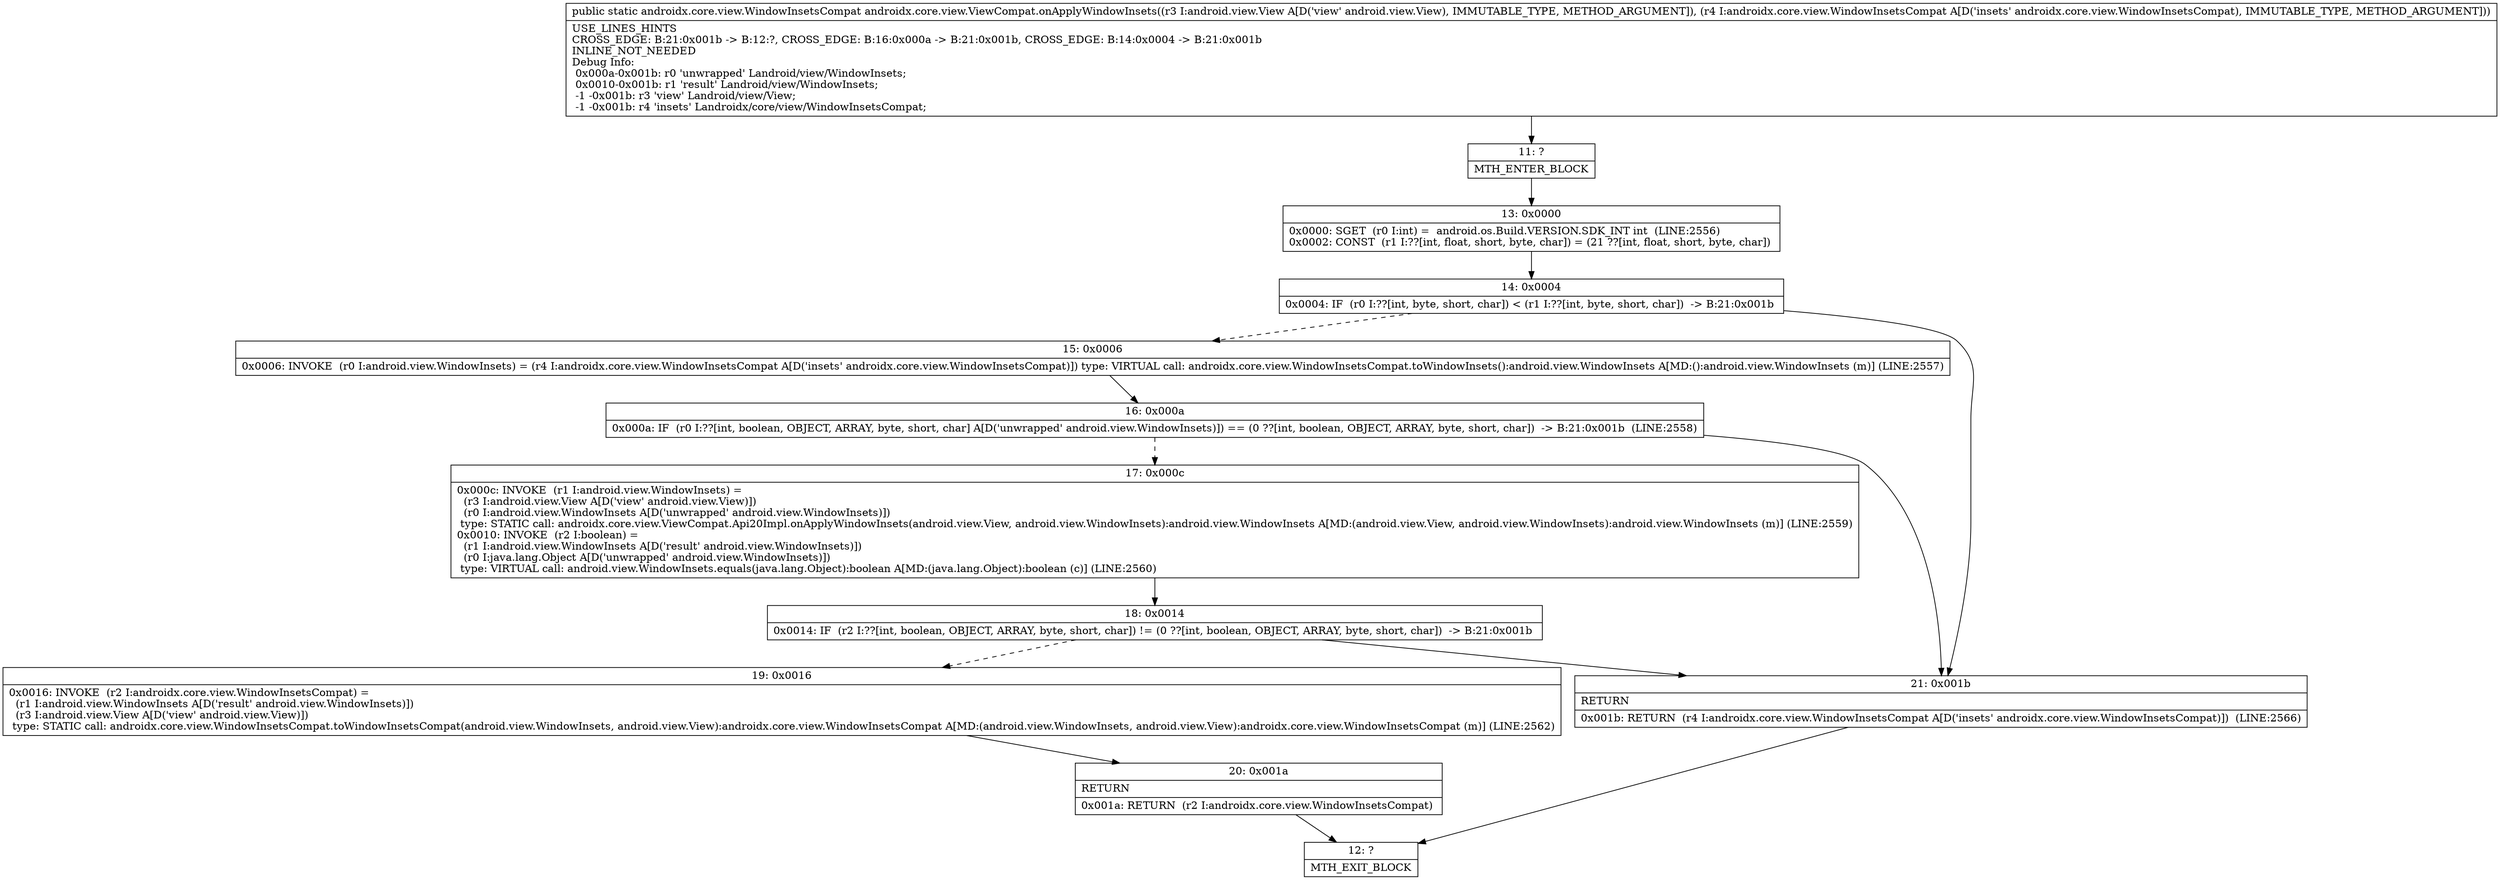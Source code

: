 digraph "CFG forandroidx.core.view.ViewCompat.onApplyWindowInsets(Landroid\/view\/View;Landroidx\/core\/view\/WindowInsetsCompat;)Landroidx\/core\/view\/WindowInsetsCompat;" {
Node_11 [shape=record,label="{11\:\ ?|MTH_ENTER_BLOCK\l}"];
Node_13 [shape=record,label="{13\:\ 0x0000|0x0000: SGET  (r0 I:int) =  android.os.Build.VERSION.SDK_INT int  (LINE:2556)\l0x0002: CONST  (r1 I:??[int, float, short, byte, char]) = (21 ??[int, float, short, byte, char]) \l}"];
Node_14 [shape=record,label="{14\:\ 0x0004|0x0004: IF  (r0 I:??[int, byte, short, char]) \< (r1 I:??[int, byte, short, char])  \-\> B:21:0x001b \l}"];
Node_15 [shape=record,label="{15\:\ 0x0006|0x0006: INVOKE  (r0 I:android.view.WindowInsets) = (r4 I:androidx.core.view.WindowInsetsCompat A[D('insets' androidx.core.view.WindowInsetsCompat)]) type: VIRTUAL call: androidx.core.view.WindowInsetsCompat.toWindowInsets():android.view.WindowInsets A[MD:():android.view.WindowInsets (m)] (LINE:2557)\l}"];
Node_16 [shape=record,label="{16\:\ 0x000a|0x000a: IF  (r0 I:??[int, boolean, OBJECT, ARRAY, byte, short, char] A[D('unwrapped' android.view.WindowInsets)]) == (0 ??[int, boolean, OBJECT, ARRAY, byte, short, char])  \-\> B:21:0x001b  (LINE:2558)\l}"];
Node_17 [shape=record,label="{17\:\ 0x000c|0x000c: INVOKE  (r1 I:android.view.WindowInsets) = \l  (r3 I:android.view.View A[D('view' android.view.View)])\l  (r0 I:android.view.WindowInsets A[D('unwrapped' android.view.WindowInsets)])\l type: STATIC call: androidx.core.view.ViewCompat.Api20Impl.onApplyWindowInsets(android.view.View, android.view.WindowInsets):android.view.WindowInsets A[MD:(android.view.View, android.view.WindowInsets):android.view.WindowInsets (m)] (LINE:2559)\l0x0010: INVOKE  (r2 I:boolean) = \l  (r1 I:android.view.WindowInsets A[D('result' android.view.WindowInsets)])\l  (r0 I:java.lang.Object A[D('unwrapped' android.view.WindowInsets)])\l type: VIRTUAL call: android.view.WindowInsets.equals(java.lang.Object):boolean A[MD:(java.lang.Object):boolean (c)] (LINE:2560)\l}"];
Node_18 [shape=record,label="{18\:\ 0x0014|0x0014: IF  (r2 I:??[int, boolean, OBJECT, ARRAY, byte, short, char]) != (0 ??[int, boolean, OBJECT, ARRAY, byte, short, char])  \-\> B:21:0x001b \l}"];
Node_19 [shape=record,label="{19\:\ 0x0016|0x0016: INVOKE  (r2 I:androidx.core.view.WindowInsetsCompat) = \l  (r1 I:android.view.WindowInsets A[D('result' android.view.WindowInsets)])\l  (r3 I:android.view.View A[D('view' android.view.View)])\l type: STATIC call: androidx.core.view.WindowInsetsCompat.toWindowInsetsCompat(android.view.WindowInsets, android.view.View):androidx.core.view.WindowInsetsCompat A[MD:(android.view.WindowInsets, android.view.View):androidx.core.view.WindowInsetsCompat (m)] (LINE:2562)\l}"];
Node_20 [shape=record,label="{20\:\ 0x001a|RETURN\l|0x001a: RETURN  (r2 I:androidx.core.view.WindowInsetsCompat) \l}"];
Node_12 [shape=record,label="{12\:\ ?|MTH_EXIT_BLOCK\l}"];
Node_21 [shape=record,label="{21\:\ 0x001b|RETURN\l|0x001b: RETURN  (r4 I:androidx.core.view.WindowInsetsCompat A[D('insets' androidx.core.view.WindowInsetsCompat)])  (LINE:2566)\l}"];
MethodNode[shape=record,label="{public static androidx.core.view.WindowInsetsCompat androidx.core.view.ViewCompat.onApplyWindowInsets((r3 I:android.view.View A[D('view' android.view.View), IMMUTABLE_TYPE, METHOD_ARGUMENT]), (r4 I:androidx.core.view.WindowInsetsCompat A[D('insets' androidx.core.view.WindowInsetsCompat), IMMUTABLE_TYPE, METHOD_ARGUMENT]))  | USE_LINES_HINTS\lCROSS_EDGE: B:21:0x001b \-\> B:12:?, CROSS_EDGE: B:16:0x000a \-\> B:21:0x001b, CROSS_EDGE: B:14:0x0004 \-\> B:21:0x001b\lINLINE_NOT_NEEDED\lDebug Info:\l  0x000a\-0x001b: r0 'unwrapped' Landroid\/view\/WindowInsets;\l  0x0010\-0x001b: r1 'result' Landroid\/view\/WindowInsets;\l  \-1 \-0x001b: r3 'view' Landroid\/view\/View;\l  \-1 \-0x001b: r4 'insets' Landroidx\/core\/view\/WindowInsetsCompat;\l}"];
MethodNode -> Node_11;Node_11 -> Node_13;
Node_13 -> Node_14;
Node_14 -> Node_15[style=dashed];
Node_14 -> Node_21;
Node_15 -> Node_16;
Node_16 -> Node_17[style=dashed];
Node_16 -> Node_21;
Node_17 -> Node_18;
Node_18 -> Node_19[style=dashed];
Node_18 -> Node_21;
Node_19 -> Node_20;
Node_20 -> Node_12;
Node_21 -> Node_12;
}

